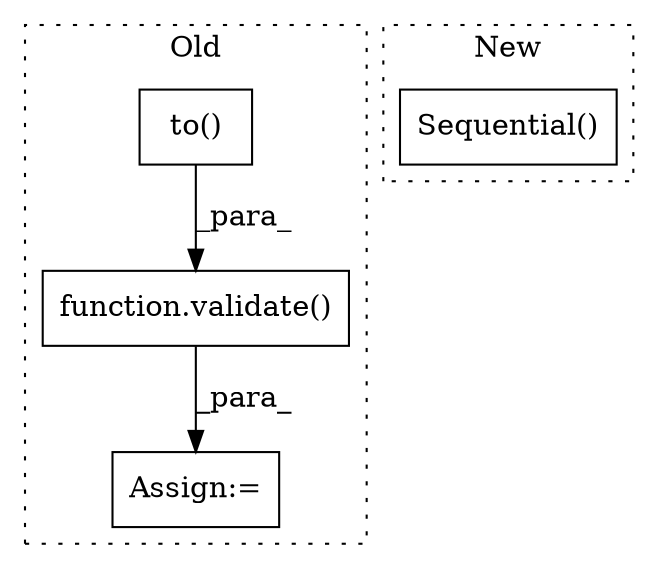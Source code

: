 digraph G {
subgraph cluster0 {
1 [label="to()" a="75" s="3549,3602" l="47,1" shape="box"];
3 [label="Assign:=" a="68" s="6047" l="3" shape="box"];
4 [label="function.validate()" a="75" s="6050,6082" l="9,1" shape="box"];
label = "Old";
style="dotted";
}
subgraph cluster1 {
2 [label="Sequential()" a="75" s="4349,4405" l="14,1" shape="box"];
label = "New";
style="dotted";
}
1 -> 4 [label="_para_"];
4 -> 3 [label="_para_"];
}